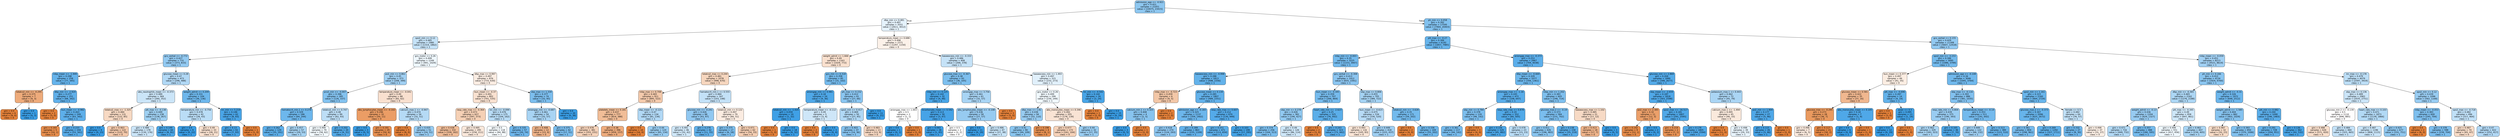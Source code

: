 digraph Tree {
node [shape=box, style="filled, rounded", color="black", fontname="helvetica"] ;
edge [fontname="helvetica"] ;
0 [label="admission_age <= -0.921\ngini = 0.421\nsamples = 21051\nvalue = [10075, 23415]\nclass = 1", fillcolor="#8ec7f0"] ;
1 [label="dbp_min <= 0.481\ngini = 0.497\nsamples = 3551\nvalue = [2611, 3012]\nclass = 1", fillcolor="#e5f2fc"] ;
0 -> 1 [labeldistance=2.5, labelangle=45, headlabel="True"] ;
2 [label="spo2_min <= 0.12\ngini = 0.485\nsamples = 1980\nvalue = [1314, 1862]\nclass = 1", fillcolor="#c5e2f7"] ;
1 -> 2 ;
3 [label="gcs_verbal <= -0.772\ngini = 0.427\nsamples = 731\nvalue = [373, 833]\nclass = 1", fillcolor="#92c9f1"] ;
2 -> 3 ;
4 [label="mbp_mean <= -1.949\ngini = 0.298\nsamples = 258\nvalue = [77, 345]\nclass = 1", fillcolor="#65b3eb"] ;
3 -> 4 ;
5 [label="totalco2_min <= -0.295\ngini = 0.375\nsamples = 7\nvalue = [9, 3]\nclass = 0", fillcolor="#eeab7b"] ;
4 -> 5 ;
6 [label="gini = 0.0\nsamples = 6\nvalue = [9, 0]\nclass = 0", fillcolor="#e58139"] ;
5 -> 6 ;
7 [label="gini = 0.0\nsamples = 1\nvalue = [0, 3]\nclass = 1", fillcolor="#399de5"] ;
5 -> 7 ;
8 [label="dbp_min <= -2.924\ngini = 0.277\nsamples = 251\nvalue = [68, 342]\nclass = 1", fillcolor="#60b0ea"] ;
4 -> 8 ;
9 [label="gini = 0.0\nsamples = 2\nvalue = [5, 0]\nclass = 0", fillcolor="#e58139"] ;
8 -> 9 ;
10 [label="bun_mean <= -0.982\ngini = 0.263\nsamples = 249\nvalue = [63, 342]\nclass = 1", fillcolor="#5dafea"] ;
8 -> 10 ;
11 [label="gini = 0.165\nsamples = 5\nvalue = [10, 1]\nclass = 0", fillcolor="#e88e4d"] ;
10 -> 11 ;
12 [label="gini = 0.233\nsamples = 244\nvalue = [53, 341]\nclass = 1", fillcolor="#58ace9"] ;
10 -> 12 ;
13 [label="glucose_mean <= 0.28\ngini = 0.47\nsamples = 473\nvalue = [296, 488]\nclass = 1", fillcolor="#b1d8f5"] ;
3 -> 13 ;
14 [label="abs_neutrophils_mean <= -0.373\ngini = 0.489\nsamples = 369\nvalue = [260, 352]\nclass = 1", fillcolor="#cbe5f8"] ;
13 -> 14 ;
15 [label="totalco2_max <= -1.325\ngini = 0.484\nsamples = 131\nvalue = [122, 85]\nclass = 0", fillcolor="#f7d9c3"] ;
14 -> 15 ;
16 [label="gini = 0.0\nsamples = 9\nvalue = [0, 15]\nclass = 1", fillcolor="#399de5"] ;
15 -> 16 ;
17 [label="gini = 0.463\nsamples = 122\nvalue = [122, 70]\nclass = 0", fillcolor="#f4c9ab"] ;
15 -> 17 ;
18 [label="ptt_max <= -0.138\ngini = 0.449\nsamples = 238\nvalue = [138, 267]\nclass = 1", fillcolor="#9fd0f2"] ;
14 -> 18 ;
19 [label="gini = 0.489\nsamples = 178\nvalue = [130, 176]\nclass = 1", fillcolor="#cbe5f8"] ;
18 -> 19 ;
20 [label="gini = 0.149\nsamples = 60\nvalue = [8, 91]\nclass = 1", fillcolor="#4aa6e7"] ;
18 -> 20 ;
21 [label="weight_admit <= 0.209\ngini = 0.331\nsamples = 104\nvalue = [36, 136]\nclass = 1", fillcolor="#6db7ec"] ;
13 -> 21 ;
22 [label="temperature_min <= -0.756\ngini = 0.478\nsamples = 42\nvalue = [28, 43]\nclass = 1", fillcolor="#baddf6"] ;
21 -> 22 ;
23 [label="gini = 0.0\nsamples = 9\nvalue = [0, 22]\nclass = 1", fillcolor="#399de5"] ;
22 -> 23 ;
24 [label="gini = 0.49\nsamples = 33\nvalue = [28, 21]\nclass = 0", fillcolor="#f8e0ce"] ;
22 -> 24 ;
25 [label="inr_min <= 5.219\ngini = 0.146\nsamples = 62\nvalue = [8, 93]\nclass = 1", fillcolor="#4aa5e7"] ;
21 -> 25 ;
26 [label="gini = 0.13\nsamples = 61\nvalue = [7, 93]\nclass = 1", fillcolor="#48a4e7"] ;
25 -> 26 ;
27 [label="gini = 0.0\nsamples = 1\nvalue = [1, 0]\nclass = 0", fillcolor="#e58139"] ;
25 -> 27 ;
28 [label="gcs_motor <= 0.26\ngini = 0.499\nsamples = 1249\nvalue = [941, 1029]\nclass = 1", fillcolor="#eef7fd"] ;
2 -> 28 ;
29 [label="po2_min <= 0.861\ngini = 0.45\nsamples = 373\nvalue = [208, 399]\nclass = 1", fillcolor="#a0d0f3"] ;
28 -> 29 ;
30 [label="pco2_min <= -0.007\ngini = 0.396\nsamples = 285\nvalue = [126, 337]\nclass = 1", fillcolor="#83c2ef"] ;
29 -> 30 ;
31 [label="hematocrit_min.1 <= 0.278\ngini = 0.329\nsamples = 186\nvalue = [64, 244]\nclass = 1", fillcolor="#6db7ec"] ;
30 -> 31 ;
32 [label="gini = 0.262\nsamples = 129\nvalue = [35, 191]\nclass = 1", fillcolor="#5dafea"] ;
31 -> 32 ;
33 [label="gini = 0.457\nsamples = 57\nvalue = [29, 53]\nclass = 1", fillcolor="#a5d3f3"] ;
31 -> 33 ;
34 [label="totalco2_min <= 0.747\ngini = 0.48\nsamples = 99\nvalue = [62, 93]\nclass = 1", fillcolor="#bddef6"] ;
30 -> 34 ;
35 [label="gini = 0.499\nsamples = 79\nvalue = [58, 62]\nclass = 1", fillcolor="#f2f9fd"] ;
34 -> 35 ;
36 [label="gini = 0.202\nsamples = 20\nvalue = [4, 31]\nclass = 1", fillcolor="#53aae8"] ;
34 -> 36 ;
37 [label="temperature_mean <= -0.041\ngini = 0.49\nsamples = 88\nvalue = [82, 62]\nclass = 0", fillcolor="#f9e0cf"] ;
29 -> 37 ;
38 [label="abs_lymphocytes_mean <= -0.102\ngini = 0.296\nsamples = 32\nvalue = [50, 11]\nclass = 0", fillcolor="#eb9d65"] ;
37 -> 38 ;
39 [label="gini = 0.0\nsamples = 3\nvalue = [0, 5]\nclass = 1", fillcolor="#399de5"] ;
38 -> 39 ;
40 [label="gini = 0.191\nsamples = 29\nvalue = [50, 6]\nclass = 0", fillcolor="#e89051"] ;
38 -> 40 ;
41 [label="calcium_max.1 <= -0.947\ngini = 0.474\nsamples = 56\nvalue = [32, 51]\nclass = 1", fillcolor="#b5daf5"] ;
37 -> 41 ;
42 [label="gini = 0.0\nsamples = 5\nvalue = [8, 0]\nclass = 0", fillcolor="#e58139"] ;
41 -> 42 ;
43 [label="gini = 0.435\nsamples = 51\nvalue = [24, 51]\nclass = 1", fillcolor="#96cbf1"] ;
41 -> 43 ;
44 [label="dbp_max <= 0.997\ngini = 0.497\nsamples = 876\nvalue = [733, 630]\nclass = 0", fillcolor="#fbede3"] ;
28 -> 44 ;
45 [label="bun_mean <= -0.37\ngini = 0.491\nsamples = 802\nvalue = [701, 535]\nclass = 0", fillcolor="#f9e1d0"] ;
44 -> 45 ;
46 [label="resp_rate_max <= -0.364\ngini = 0.473\nsamples = 627\nvalue = [597, 373]\nclass = 0", fillcolor="#f5d0b5"] ;
45 -> 46 ;
47 [label="gini = 0.438\nsamples = 332\nvalue = [339, 162]\nclass = 0", fillcolor="#f1bd98"] ;
46 -> 47 ;
48 [label="gini = 0.495\nsamples = 295\nvalue = [258, 211]\nclass = 0", fillcolor="#fae8db"] ;
46 -> 48 ;
49 [label="inr_min <= -0.099\ngini = 0.476\nsamples = 175\nvalue = [104, 162]\nclass = 1", fillcolor="#b8dcf6"] ;
45 -> 49 ;
50 [label="gini = 0.5\nsamples = 118\nvalue = [84, 88]\nclass = 1", fillcolor="#f6fbfe"] ;
49 -> 50 ;
51 [label="gini = 0.335\nsamples = 57\nvalue = [20, 74]\nclass = 1", fillcolor="#6fb7ec"] ;
49 -> 51 ;
52 [label="sbp_max <= 1.334\ngini = 0.377\nsamples = 74\nvalue = [32, 95]\nclass = 1", fillcolor="#7cbeee"] ;
44 -> 52 ;
53 [label="aniongap_min <= -0.687\ngini = 0.461\nsamples = 54\nvalue = [32, 57]\nclass = 1", fillcolor="#a8d4f4"] ;
52 -> 53 ;
54 [label="gini = 0.408\nsamples = 12\nvalue = [15, 6]\nclass = 0", fillcolor="#efb388"] ;
53 -> 54 ;
55 [label="gini = 0.375\nsamples = 42\nvalue = [17, 51]\nclass = 1", fillcolor="#7bbeee"] ;
53 -> 55 ;
56 [label="gini = 0.0\nsamples = 20\nvalue = [0, 38]\nclass = 1", fillcolor="#399de5"] ;
52 -> 56 ;
57 [label="temperature_mean <= 0.686\ngini = 0.498\nsamples = 1571\nvalue = [1297, 1150]\nclass = 0", fillcolor="#fcf1e9"] ;
1 -> 57 ;
58 [label="weight_admit <= 1.666\ngini = 0.49\nsamples = 1163\nvalue = [1029, 772]\nclass = 0", fillcolor="#f9e0ce"] ;
57 -> 58 ;
59 [label="totalco2_max <= 0.244\ngini = 0.481\nsamples = 1078\nvalue = [998, 670]\nclass = 0", fillcolor="#f6d6be"] ;
58 -> 59 ;
60 [label="mbp_max <= 0.708\ngini = 0.465\nsamples = 911\nvalue = [895, 522]\nclass = 0", fillcolor="#f4caac"] ;
59 -> 60 ;
61 [label="platelets_mean <= 0.181\ngini = 0.437\nsamples = 777\nvalue = [814, 388]\nclass = 0", fillcolor="#f1bd97"] ;
60 -> 61 ;
62 [label="gini = 0.478\nsamples = 381\nvalue = [355, 231]\nclass = 0", fillcolor="#f6d3ba"] ;
61 -> 62 ;
63 [label="gini = 0.38\nsamples = 396\nvalue = [459, 157]\nclass = 0", fillcolor="#eeac7d"] ;
61 -> 63 ;
64 [label="sbp_mean <= -0.121\ngini = 0.47\nsamples = 134\nvalue = [81, 134]\nclass = 1", fillcolor="#b1d8f5"] ;
60 -> 64 ;
65 [label="gini = 0.0\nsamples = 10\nvalue = [16, 0]\nclass = 0", fillcolor="#e58139"] ;
64 -> 65 ;
66 [label="gini = 0.44\nsamples = 124\nvalue = [65, 134]\nclass = 1", fillcolor="#99cdf2"] ;
64 -> 66 ;
67 [label="hematocrit_min.1 <= 0.555\ngini = 0.484\nsamples = 167\nvalue = [103, 148]\nclass = 1", fillcolor="#c3e1f7"] ;
59 -> 67 ;
68 [label="glucose_min <= -0.241\ngini = 0.426\nsamples = 88\nvalue = [43, 97]\nclass = 1", fillcolor="#91c8f1"] ;
67 -> 68 ;
69 [label="gini = 0.491\nsamples = 46\nvalue = [32, 42]\nclass = 1", fillcolor="#d0e8f9"] ;
68 -> 69 ;
70 [label="gini = 0.278\nsamples = 42\nvalue = [11, 55]\nclass = 1", fillcolor="#61b1ea"] ;
68 -> 70 ;
71 [label="totalco2_min <= 0.122\ngini = 0.497\nsamples = 79\nvalue = [60, 51]\nclass = 0", fillcolor="#fbece1"] ;
67 -> 71 ;
72 [label="gini = 0.375\nsamples = 17\nvalue = [6, 18]\nclass = 1", fillcolor="#7bbeee"] ;
71 -> 72 ;
73 [label="gini = 0.471\nsamples = 62\nvalue = [54, 33]\nclass = 0", fillcolor="#f5ceb2"] ;
71 -> 73 ;
74 [label="gcs_min <= 0.318\ngini = 0.358\nsamples = 85\nvalue = [31, 102]\nclass = 1", fillcolor="#75bbed"] ;
58 -> 74 ;
75 [label="aniongap_min <= 0.981\ngini = 0.18\nsamples = 24\nvalue = [4, 36]\nclass = 1", fillcolor="#4fa8e8"] ;
74 -> 75 ;
76 [label="totalco2_min <= -1.024\ngini = 0.059\nsamples = 19\nvalue = [1, 32]\nclass = 1", fillcolor="#3fa0e6"] ;
75 -> 76 ;
77 [label="gini = 0.0\nsamples = 1\nvalue = [1, 0]\nclass = 0", fillcolor="#e58139"] ;
76 -> 77 ;
78 [label="gini = 0.0\nsamples = 18\nvalue = [0, 32]\nclass = 1", fillcolor="#399de5"] ;
76 -> 78 ;
79 [label="temperature_mean <= -0.112\ngini = 0.49\nsamples = 5\nvalue = [3, 4]\nclass = 1", fillcolor="#cee6f8"] ;
75 -> 79 ;
80 [label="gini = 0.0\nsamples = 2\nvalue = [3, 0]\nclass = 0", fillcolor="#e58139"] ;
79 -> 80 ;
81 [label="gini = 0.0\nsamples = 3\nvalue = [0, 4]\nclass = 1", fillcolor="#399de5"] ;
79 -> 81 ;
82 [label="ph_max <= 0.152\ngini = 0.412\nsamples = 61\nvalue = [27, 66]\nclass = 1", fillcolor="#8ac5f0"] ;
74 -> 82 ;
83 [label="spo2_min <= 0.417\ngini = 0.469\nsamples = 50\nvalue = [27, 45]\nclass = 1", fillcolor="#b0d8f5"] ;
82 -> 83 ;
84 [label="gini = 0.403\nsamples = 37\nvalue = [14, 36]\nclass = 1", fillcolor="#86c3ef"] ;
83 -> 84 ;
85 [label="gini = 0.483\nsamples = 13\nvalue = [13, 9]\nclass = 0", fillcolor="#f7d8c2"] ;
83 -> 85 ;
86 [label="gini = 0.0\nsamples = 11\nvalue = [0, 21]\nclass = 1", fillcolor="#399de5"] ;
82 -> 86 ;
87 [label="baseexcess_min <= -0.333\ngini = 0.486\nsamples = 408\nvalue = [268, 378]\nclass = 1", fillcolor="#c5e2f7"] ;
57 -> 87 ;
88 [label="glucose_max <= -0.367\ngini = 0.38\nsamples = 93\nvalue = [36, 105]\nclass = 1", fillcolor="#7dbfee"] ;
87 -> 88 ;
89 [label="mbp_min <= 0.125\ngini = 0.142\nsamples = 32\nvalue = [4, 48]\nclass = 1", fillcolor="#49a5e7"] ;
88 -> 89 ;
90 [label="aniongap_max <= 1.003\ngini = 0.5\nsamples = 2\nvalue = [1, 1]\nclass = 0", fillcolor="#ffffff"] ;
89 -> 90 ;
91 [label="gini = 0.0\nsamples = 1\nvalue = [0, 1]\nclass = 1", fillcolor="#399de5"] ;
90 -> 91 ;
92 [label="gini = 0.0\nsamples = 1\nvalue = [1, 0]\nclass = 0", fillcolor="#e58139"] ;
90 -> 92 ;
93 [label="bicarbonate_mean <= 0.542\ngini = 0.113\nsamples = 30\nvalue = [3, 47]\nclass = 1", fillcolor="#46a3e7"] ;
89 -> 93 ;
94 [label="gini = 0.043\nsamples = 28\nvalue = [1, 45]\nclass = 1", fillcolor="#3d9fe6"] ;
93 -> 94 ;
95 [label="gini = 0.5\nsamples = 2\nvalue = [2, 2]\nclass = 0", fillcolor="#ffffff"] ;
93 -> 95 ;
96 [label="aniongap_max <= 3.756\ngini = 0.461\nsamples = 61\nvalue = [32, 57]\nclass = 1", fillcolor="#a8d4f4"] ;
88 -> 96 ;
97 [label="abs_lymphocytes_mean <= -0.108\ngini = 0.436\nsamples = 58\nvalue = [27, 57]\nclass = 1", fillcolor="#97cbf1"] ;
96 -> 97 ;
98 [label="gini = 0.0\nsamples = 11\nvalue = [0, 19]\nclass = 1", fillcolor="#399de5"] ;
97 -> 98 ;
99 [label="gini = 0.486\nsamples = 47\nvalue = [27, 38]\nclass = 1", fillcolor="#c6e3f7"] ;
97 -> 99 ;
100 [label="gini = 0.0\nsamples = 3\nvalue = [5, 0]\nclass = 0", fillcolor="#e58139"] ;
96 -> 100 ;
101 [label="baseexcess_min <= 1.493\ngini = 0.497\nsamples = 315\nvalue = [232, 273]\nclass = 1", fillcolor="#e1f0fb"] ;
87 -> 101 ;
102 [label="gcs_motor <= 0.26\ngini = 0.499\nsamples = 299\nvalue = [230, 249]\nclass = 1", fillcolor="#f0f8fd"] ;
101 -> 102 ;
103 [label="dbp_max <= 1.81\ngini = 0.436\nsamples = 94\nvalue = [52, 110]\nclass = 1", fillcolor="#97cbf1"] ;
102 -> 103 ;
104 [label="gini = 0.41\nsamples = 90\nvalue = [44, 109]\nclass = 1", fillcolor="#89c5ef"] ;
103 -> 104 ;
105 [label="gini = 0.198\nsamples = 4\nvalue = [8, 1]\nclass = 0", fillcolor="#e89152"] ;
103 -> 105 ;
106 [label="abs_monocytes_mean <= 0.346\ngini = 0.492\nsamples = 205\nvalue = [178, 139]\nclass = 0", fillcolor="#f9e3d4"] ;
102 -> 106 ;
107 [label="gini = 0.477\nsamples = 173\nvalue = [161, 104]\nclass = 0", fillcolor="#f6d2b9"] ;
106 -> 107 ;
108 [label="gini = 0.44\nsamples = 32\nvalue = [17, 35]\nclass = 1", fillcolor="#99cdf2"] ;
106 -> 108 ;
109 [label="inr_min <= -0.542\ngini = 0.142\nsamples = 16\nvalue = [2, 24]\nclass = 1", fillcolor="#49a5e7"] ;
101 -> 109 ;
110 [label="gini = 0.0\nsamples = 1\nvalue = [2, 0]\nclass = 0", fillcolor="#e58139"] ;
109 -> 110 ;
111 [label="gini = 0.0\nsamples = 15\nvalue = [0, 24]\nclass = 1", fillcolor="#399de5"] ;
109 -> 111 ;
112 [label="ph_min <= 0.058\ngini = 0.392\nsamples = 17500\nvalue = [7464, 20403]\nclass = 1", fillcolor="#81c1ef"] ;
0 -> 112 [labeldistance=2.5, labelangle=-45, headlabel="False"] ;
113 [label="ptt_max <= -0.27\ngini = 0.306\nsamples = 6192\nvalue = [1857, 7985]\nclass = 1", fillcolor="#67b4eb"] ;
112 -> 113 ;
114 [label="mbp_min <= -0.003\ngini = 0.35\nsamples = 3225\nvalue = [1153, 3947]\nclass = 1", fillcolor="#73baed"] ;
113 -> 114 ;
115 [label="baseexcess_min <= -4.998\ngini = 0.288\nsamples = 1813\nvalue = [498, 2356]\nclass = 1", fillcolor="#63b2ea"] ;
114 -> 115 ;
116 [label="mbp_max <= -0.723\ngini = 0.459\nsamples = 6\nvalue = [9, 5]\nclass = 0", fillcolor="#f3c7a7"] ;
115 -> 116 ;
117 [label="calcium_min.1 <= 0.325\ngini = 0.408\nsamples = 4\nvalue = [2, 5]\nclass = 1", fillcolor="#88c4ef"] ;
116 -> 117 ;
118 [label="gini = 0.0\nsamples = 3\nvalue = [0, 5]\nclass = 1", fillcolor="#399de5"] ;
117 -> 118 ;
119 [label="gini = 0.0\nsamples = 1\nvalue = [2, 0]\nclass = 0", fillcolor="#e58139"] ;
117 -> 119 ;
120 [label="gini = 0.0\nsamples = 2\nvalue = [7, 0]\nclass = 0", fillcolor="#e58139"] ;
116 -> 120 ;
121 [label="glucose_mean <= 0.134\ngini = 0.285\nsamples = 1807\nvalue = [489, 2351]\nclass = 1", fillcolor="#62b1ea"] ;
115 -> 121 ;
122 [label="admission_age <= -0.183\ngini = 0.325\nsamples = 1137\nvalue = [359, 1402]\nclass = 1", fillcolor="#6cb6ec"] ;
121 -> 122 ;
123 [label="gini = 0.418\nsamples = 274\nvalue = [124, 293]\nclass = 1", fillcolor="#8dc6f0"] ;
122 -> 123 ;
124 [label="gini = 0.289\nsamples = 863\nvalue = [235, 1109]\nclass = 1", fillcolor="#63b2eb"] ;
122 -> 124 ;
125 [label="resp_rate_max <= 0.607\ngini = 0.212\nsamples = 670\nvalue = [130, 949]\nclass = 1", fillcolor="#54aae9"] ;
121 -> 125 ;
126 [label="gini = 0.251\nsamples = 471\nvalue = [113, 654]\nclass = 1", fillcolor="#5baee9"] ;
125 -> 126 ;
127 [label="gini = 0.103\nsamples = 199\nvalue = [17, 295]\nclass = 1", fillcolor="#44a3e6"] ;
125 -> 127 ;
128 [label="gcs_verbal <= -0.308\ngini = 0.413\nsamples = 1412\nvalue = [655, 1591]\nclass = 1", fillcolor="#8bc5f0"] ;
114 -> 128 ;
129 [label="bun_mean <= -0.345\ngini = 0.359\nsamples = 707\nvalue = [266, 869]\nclass = 1", fillcolor="#76bbed"] ;
128 -> 129 ;
130 [label="sbp_min <= 0.278\ngini = 0.426\nsamples = 382\nvalue = [190, 427]\nclass = 1", fillcolor="#91c9f1"] ;
129 -> 130 ;
131 [label="gini = 0.374\nsamples = 256\nvalue = [104, 313]\nclass = 1", fillcolor="#7bbeee"] ;
130 -> 131 ;
132 [label="gini = 0.49\nsamples = 126\nvalue = [86, 114]\nclass = 1", fillcolor="#cee7f9"] ;
130 -> 132 ;
133 [label="heart_rate_min <= -2.623\ngini = 0.25\nsamples = 325\nvalue = [76, 442]\nclass = 1", fillcolor="#5baee9"] ;
129 -> 133 ;
134 [label="gini = 0.0\nsamples = 2\nvalue = [3, 0]\nclass = 0", fillcolor="#e58139"] ;
133 -> 134 ;
135 [label="gini = 0.243\nsamples = 323\nvalue = [73, 442]\nclass = 1", fillcolor="#5aade9"] ;
133 -> 135 ;
136 [label="sbp_max <= 0.806\ngini = 0.455\nsamples = 705\nvalue = [389, 722]\nclass = 1", fillcolor="#a4d2f3"] ;
128 -> 136 ;
137 [label="bun_mean <= -0.615\ngini = 0.475\nsamples = 534\nvalue = [330, 520]\nclass = 1", fillcolor="#b7dbf6"] ;
136 -> 137 ;
138 [label="gini = 0.493\nsamples = 116\nvalue = [105, 83]\nclass = 0", fillcolor="#fae5d6"] ;
137 -> 138 ;
139 [label="gini = 0.449\nsamples = 418\nvalue = [225, 437]\nclass = 1", fillcolor="#9fcff2"] ;
137 -> 139 ;
140 [label="totalco2_min <= -3.628\ngini = 0.35\nsamples = 171\nvalue = [59, 202]\nclass = 1", fillcolor="#73baed"] ;
136 -> 140 ;
141 [label="gini = 0.0\nsamples = 2\nvalue = [4, 0]\nclass = 0", fillcolor="#e58139"] ;
140 -> 141 ;
142 [label="gini = 0.336\nsamples = 169\nvalue = [55, 202]\nclass = 1", fillcolor="#6fb8ec"] ;
140 -> 142 ;
143 [label="aniongap_max <= -0.373\ngini = 0.253\nsamples = 2967\nvalue = [704, 4038]\nclass = 1", fillcolor="#5caeea"] ;
113 -> 143 ;
144 [label="dbp_mean <= -0.669\ngini = 0.329\nsamples = 1077\nvalue = [356, 1361]\nclass = 1", fillcolor="#6db7ec"] ;
143 -> 144 ;
145 [label="aniongap_max <= -1.16\ngini = 0.245\nsamples = 472\nvalue = [108, 647]\nclass = 1", fillcolor="#5aade9"] ;
144 -> 145 ;
146 [label="sbp_min <= 0.784\ngini = 0.378\nsamples = 120\nvalue = [48, 142]\nclass = 1", fillcolor="#7cbeee"] ;
145 -> 146 ;
147 [label="gini = 0.361\nsamples = 117\nvalue = [44, 142]\nclass = 1", fillcolor="#76bbed"] ;
146 -> 147 ;
148 [label="gini = 0.0\nsamples = 3\nvalue = [4, 0]\nclass = 0", fillcolor="#e58139"] ;
146 -> 148 ;
149 [label="resp_rate_max <= 0.878\ngini = 0.19\nsamples = 352\nvalue = [60, 505]\nclass = 1", fillcolor="#51a9e8"] ;
145 -> 149 ;
150 [label="gini = 0.156\nsamples = 329\nvalue = [45, 482]\nclass = 1", fillcolor="#4ba6e7"] ;
149 -> 150 ;
151 [label="gini = 0.478\nsamples = 23\nvalue = [15, 23]\nclass = 1", fillcolor="#baddf6"] ;
149 -> 151 ;
152 [label="mbp_min <= 1.202\ngini = 0.383\nsamples = 605\nvalue = [248, 714]\nclass = 1", fillcolor="#7ebfee"] ;
144 -> 152 ;
153 [label="glucose_max.2 <= -0.19\ngini = 0.373\nsamples = 584\nvalue = [231, 702]\nclass = 1", fillcolor="#7abdee"] ;
152 -> 153 ;
154 [label="gini = 0.411\nsamples = 426\nvalue = [196, 483]\nclass = 1", fillcolor="#89c5f0"] ;
153 -> 154 ;
155 [label="gini = 0.238\nsamples = 158\nvalue = [35, 219]\nclass = 1", fillcolor="#59ade9"] ;
153 -> 155 ;
156 [label="baseexcess_max <= 1.102\ngini = 0.485\nsamples = 21\nvalue = [17, 12]\nclass = 0", fillcolor="#f7dac5"] ;
152 -> 156 ;
157 [label="gini = 0.413\nsamples = 18\nvalue = [17, 7]\nclass = 0", fillcolor="#f0b58b"] ;
156 -> 157 ;
158 [label="gini = 0.0\nsamples = 3\nvalue = [0, 5]\nclass = 1", fillcolor="#399de5"] ;
156 -> 158 ;
159 [label="glucose_min <= 2.869\ngini = 0.204\nsamples = 1890\nvalue = [348, 2677]\nclass = 1", fillcolor="#53aae8"] ;
143 -> 159 ;
160 [label="sbp_mean <= -2.659\ngini = 0.187\nsamples = 1818\nvalue = [303, 2598]\nclass = 1", fillcolor="#50a8e8"] ;
159 -> 160 ;
161 [label="po2_max <= 2.385\ngini = 0.32\nsamples = 11\nvalue = [12, 3]\nclass = 0", fillcolor="#eca06a"] ;
160 -> 161 ;
162 [label="gini = 0.142\nsamples = 9\nvalue = [12, 1]\nclass = 0", fillcolor="#e78c49"] ;
161 -> 162 ;
163 [label="gini = 0.0\nsamples = 2\nvalue = [0, 2]\nclass = 1", fillcolor="#399de5"] ;
161 -> 163 ;
164 [label="spo2_max <= -16.517\ngini = 0.181\nsamples = 1807\nvalue = [291, 2595]\nclass = 1", fillcolor="#4fa8e8"] ;
160 -> 164 ;
165 [label="gini = 0.219\nsamples = 2\nvalue = [7, 1]\nclass = 0", fillcolor="#e99355"] ;
164 -> 165 ;
166 [label="gini = 0.178\nsamples = 1805\nvalue = [284, 2594]\nclass = 1", fillcolor="#4fa8e8"] ;
164 -> 166 ;
167 [label="potassium_max.1 <= 0.443\ngini = 0.462\nsamples = 72\nvalue = [45, 79]\nclass = 1", fillcolor="#aad5f4"] ;
159 -> 167 ;
168 [label="calcium_max.1 <= -1.494\ngini = 0.495\nsamples = 45\nvalue = [40, 33]\nclass = 0", fillcolor="#fae9dc"] ;
167 -> 168 ;
169 [label="gini = 0.0\nsamples = 6\nvalue = [11, 0]\nclass = 0", fillcolor="#e58139"] ;
168 -> 169 ;
170 [label="gini = 0.498\nsamples = 39\nvalue = [29, 33]\nclass = 1", fillcolor="#e7f3fc"] ;
168 -> 170 ;
171 [label="po2_min <= 1.904\ngini = 0.177\nsamples = 27\nvalue = [5, 46]\nclass = 1", fillcolor="#4fa8e8"] ;
167 -> 171 ;
172 [label="gini = 0.115\nsamples = 26\nvalue = [3, 46]\nclass = 1", fillcolor="#46a3e7"] ;
171 -> 172 ;
173 [label="gini = 0.0\nsamples = 1\nvalue = [2, 0]\nclass = 0", fillcolor="#e58139"] ;
171 -> 173 ;
174 [label="gcs_verbal <= 0.155\ngini = 0.429\nsamples = 11308\nvalue = [5607, 12418]\nclass = 1", fillcolor="#92c9f1"] ;
112 -> 174 ;
175 [label="spo2_min <= -3.153\ngini = 0.346\nsamples = 3095\nvalue = [1086, 3799]\nclass = 1", fillcolor="#72b9ec"] ;
174 -> 175 ;
176 [label="bun_mean <= 0.377\ngini = 0.497\nsamples = 49\nvalue = [41, 35]\nclass = 0", fillcolor="#fbede2"] ;
175 -> 176 ;
177 [label="glucose_mean <= 0.581\ngini = 0.422\nsamples = 35\nvalue = [37, 16]\nclass = 0", fillcolor="#f0b78f"] ;
176 -> 177 ;
178 [label="glucose_max <= -0.295\ngini = 0.273\nsamples = 28\nvalue = [36, 7]\nclass = 0", fillcolor="#ea9a5f"] ;
177 -> 178 ;
179 [label="gini = 0.496\nsamples = 7\nvalue = [6, 5]\nclass = 0", fillcolor="#fbeade"] ;
178 -> 179 ;
180 [label="gini = 0.117\nsamples = 21\nvalue = [30, 2]\nclass = 0", fillcolor="#e78946"] ;
178 -> 180 ;
181 [label="abs_monocytes_mean <= 0.105\ngini = 0.18\nsamples = 7\nvalue = [1, 9]\nclass = 1", fillcolor="#4fa8e8"] ;
177 -> 181 ;
182 [label="gini = 0.0\nsamples = 6\nvalue = [0, 9]\nclass = 1", fillcolor="#399de5"] ;
181 -> 182 ;
183 [label="gini = 0.0\nsamples = 1\nvalue = [1, 0]\nclass = 0", fillcolor="#e58139"] ;
181 -> 183 ;
184 [label="ptt_max <= -0.696\ngini = 0.287\nsamples = 14\nvalue = [4, 19]\nclass = 1", fillcolor="#63b2ea"] ;
176 -> 184 ;
185 [label="gini = 0.0\nsamples = 1\nvalue = [3, 0]\nclass = 0", fillcolor="#e58139"] ;
184 -> 185 ;
186 [label="asian <= 0.5\ngini = 0.095\nsamples = 13\nvalue = [1, 19]\nclass = 1", fillcolor="#43a2e6"] ;
184 -> 186 ;
187 [label="gini = 0.0\nsamples = 12\nvalue = [0, 19]\nclass = 1", fillcolor="#399de5"] ;
186 -> 187 ;
188 [label="gini = 0.0\nsamples = 1\nvalue = [1, 0]\nclass = 0", fillcolor="#e58139"] ;
186 -> 188 ;
189 [label="admission_age <= -0.108\ngini = 0.34\nsamples = 3046\nvalue = [1045, 3764]\nclass = 1", fillcolor="#70b8ec"] ;
175 -> 189 ;
190 [label="sbp_max <= -0.116\ngini = 0.393\nsamples = 886\nvalue = [381, 1035]\nclass = 1", fillcolor="#82c1ef"] ;
189 -> 190 ;
191 [label="resp_rate_min <= 0.804\ngini = 0.439\nsamples = 375\nvalue = [190, 393]\nclass = 1", fillcolor="#99ccf2"] ;
190 -> 191 ;
192 [label="gini = 0.462\nsamples = 329\nvalue = [183, 323]\nclass = 1", fillcolor="#a9d5f4"] ;
191 -> 192 ;
193 [label="gini = 0.165\nsamples = 46\nvalue = [7, 70]\nclass = 1", fillcolor="#4da7e8"] ;
191 -> 193 ;
194 [label="temperature_mean <= -0.14\ngini = 0.353\nsamples = 511\nvalue = [191, 642]\nclass = 1", fillcolor="#74baed"] ;
190 -> 194 ;
195 [label="gini = 0.449\nsamples = 122\nvalue = [68, 132]\nclass = 1", fillcolor="#9fcff2"] ;
194 -> 195 ;
196 [label="gini = 0.313\nsamples = 389\nvalue = [123, 510]\nclass = 1", fillcolor="#69b5eb"] ;
194 -> 196 ;
197 [label="spo2_min <= 1.161\ngini = 0.315\nsamples = 2160\nvalue = [664, 2729]\nclass = 1", fillcolor="#69b5eb"] ;
189 -> 197 ;
198 [label="glucose_max.2 <= -0.373\ngini = 0.307\nsamples = 2096\nvalue = [625, 2672]\nclass = 1", fillcolor="#67b4eb"] ;
197 -> 198 ;
199 [label="gini = 0.361\nsamples = 804\nvalue = [298, 961]\nclass = 1", fillcolor="#76bbed"] ;
198 -> 199 ;
200 [label="gini = 0.269\nsamples = 1292\nvalue = [327, 1711]\nclass = 1", fillcolor="#5fb0ea"] ;
198 -> 200 ;
201 [label="female <= 0.5\ngini = 0.482\nsamples = 64\nvalue = [39, 57]\nclass = 1", fillcolor="#c0e0f7"] ;
197 -> 201 ;
202 [label="gini = 0.332\nsamples = 27\nvalue = [8, 30]\nclass = 1", fillcolor="#6eb7ec"] ;
201 -> 202 ;
203 [label="gini = 0.498\nsamples = 37\nvalue = [31, 27]\nclass = 0", fillcolor="#fcefe5"] ;
201 -> 203 ;
204 [label="mbp_mean <= -0.059\ngini = 0.451\nsamples = 8213\nvalue = [4521, 8619]\nclass = 1", fillcolor="#a1d0f3"] ;
174 -> 204 ;
205 [label="ph_min <= 0.166\ngini = 0.412\nsamples = 4134\nvalue = [1924, 4700]\nclass = 1", fillcolor="#8ac5f0"] ;
204 -> 205 ;
206 [label="dbp_min <= -0.365\ngini = 0.465\nsamples = 2162\nvalue = [1276, 2188]\nclass = 1", fillcolor="#acd6f4"] ;
205 -> 206 ;
207 [label="weight_admit <= -0.13\ngini = 0.436\nsamples = 1204\nvalue = [629, 1327]\nclass = 1", fillcolor="#97cbf1"] ;
206 -> 207 ;
208 [label="gini = 0.471\nsamples = 716\nvalue = [449, 732]\nclass = 1", fillcolor="#b2d9f5"] ;
207 -> 208 ;
209 [label="gini = 0.357\nsamples = 488\nvalue = [180, 595]\nclass = 1", fillcolor="#75bbed"] ;
207 -> 209 ;
210 [label="ptt_max <= -0.345\ngini = 0.49\nsamples = 958\nvalue = [647, 861]\nclass = 1", fillcolor="#cee7f9"] ;
206 -> 210 ;
211 [label="gini = 0.499\nsamples = 551\nvalue = [417, 456]\nclass = 1", fillcolor="#eef7fd"] ;
210 -> 211 ;
212 [label="gini = 0.462\nsamples = 407\nvalue = [230, 405]\nclass = 1", fillcolor="#a9d5f4"] ;
210 -> 212 ;
213 [label="weight_admit <= -0.31\ngini = 0.326\nsamples = 1972\nvalue = [648, 2512]\nclass = 1", fillcolor="#6cb6ec"] ;
205 -> 213 ;
214 [label="weight_admit <= -1.585\ngini = 0.404\nsamples = 882\nvalue = [402, 1029]\nclass = 1", fillcolor="#86c3ef"] ;
213 -> 214 ;
215 [label="gini = 0.487\nsamples = 32\nvalue = [32, 23]\nclass = 0", fillcolor="#f8dcc7"] ;
214 -> 215 ;
216 [label="gini = 0.393\nsamples = 850\nvalue = [370, 1006]\nclass = 1", fillcolor="#82c1ef"] ;
214 -> 216 ;
217 [label="ptt_min <= 0.082\ngini = 0.244\nsamples = 1090\nvalue = [246, 1483]\nclass = 1", fillcolor="#5aade9"] ;
213 -> 217 ;
218 [label="gini = 0.291\nsamples = 728\nvalue = [204, 951]\nclass = 1", fillcolor="#63b2eb"] ;
217 -> 218 ;
219 [label="gini = 0.136\nsamples = 362\nvalue = [42, 532]\nclass = 1", fillcolor="#49a5e7"] ;
217 -> 219 ;
220 [label="inr_max <= -0.178\ngini = 0.479\nsamples = 4079\nvalue = [2597, 3919]\nclass = 1", fillcolor="#bcdef6"] ;
204 -> 220 ;
221 [label="sbp_max <= 0.136\ngini = 0.489\nsamples = 2983\nvalue = [2035, 2751]\nclass = 1", fillcolor="#cbe5f8"] ;
220 -> 221 ;
222 [label="glucose_min.2 <= -0.139\ngini = 0.5\nsamples = 1110\nvalue = [896, 885]\nclass = 0", fillcolor="#fffdfd"] ;
221 -> 222 ;
223 [label="gini = 0.488\nsamples = 626\nvalue = [571, 420]\nclass = 0", fillcolor="#f8decb"] ;
222 -> 223 ;
224 [label="gini = 0.484\nsamples = 484\nvalue = [325, 465]\nclass = 1", fillcolor="#c3e1f7"] ;
222 -> 224 ;
225 [label="heart_rate_max <= 0.103\ngini = 0.471\nsamples = 1873\nvalue = [1139, 1866]\nclass = 1", fillcolor="#b2d9f5"] ;
221 -> 225 ;
226 [label="gini = 0.487\nsamples = 1196\nvalue = [808, 1115]\nclass = 1", fillcolor="#c8e4f8"] ;
225 -> 226 ;
227 [label="gini = 0.425\nsamples = 677\nvalue = [331, 751]\nclass = 1", fillcolor="#90c8f0"] ;
225 -> 227 ;
228 [label="spo2_min <= 0.12\ngini = 0.439\nsamples = 1096\nvalue = [562, 1168]\nclass = 1", fillcolor="#98ccf2"] ;
220 -> 228 ;
229 [label="mbp_mean <= -0.053\ngini = 0.383\nsamples = 600\nvalue = [245, 704]\nclass = 1", fillcolor="#7ebfee"] ;
228 -> 229 ;
230 [label="gini = 0.0\nsamples = 2\nvalue = [6, 0]\nclass = 0", fillcolor="#e58139"] ;
229 -> 230 ;
231 [label="gini = 0.378\nsamples = 598\nvalue = [239, 704]\nclass = 1", fillcolor="#7cbeee"] ;
229 -> 231 ;
232 [label="spo2_max <= -0.718\ngini = 0.482\nsamples = 496\nvalue = [317, 464]\nclass = 1", fillcolor="#c0e0f7"] ;
228 -> 232 ;
233 [label="gini = 0.487\nsamples = 74\nvalue = [65, 47]\nclass = 0", fillcolor="#f8dcc8"] ;
232 -> 233 ;
234 [label="gini = 0.47\nsamples = 422\nvalue = [252, 417]\nclass = 1", fillcolor="#b1d8f5"] ;
232 -> 234 ;
}
